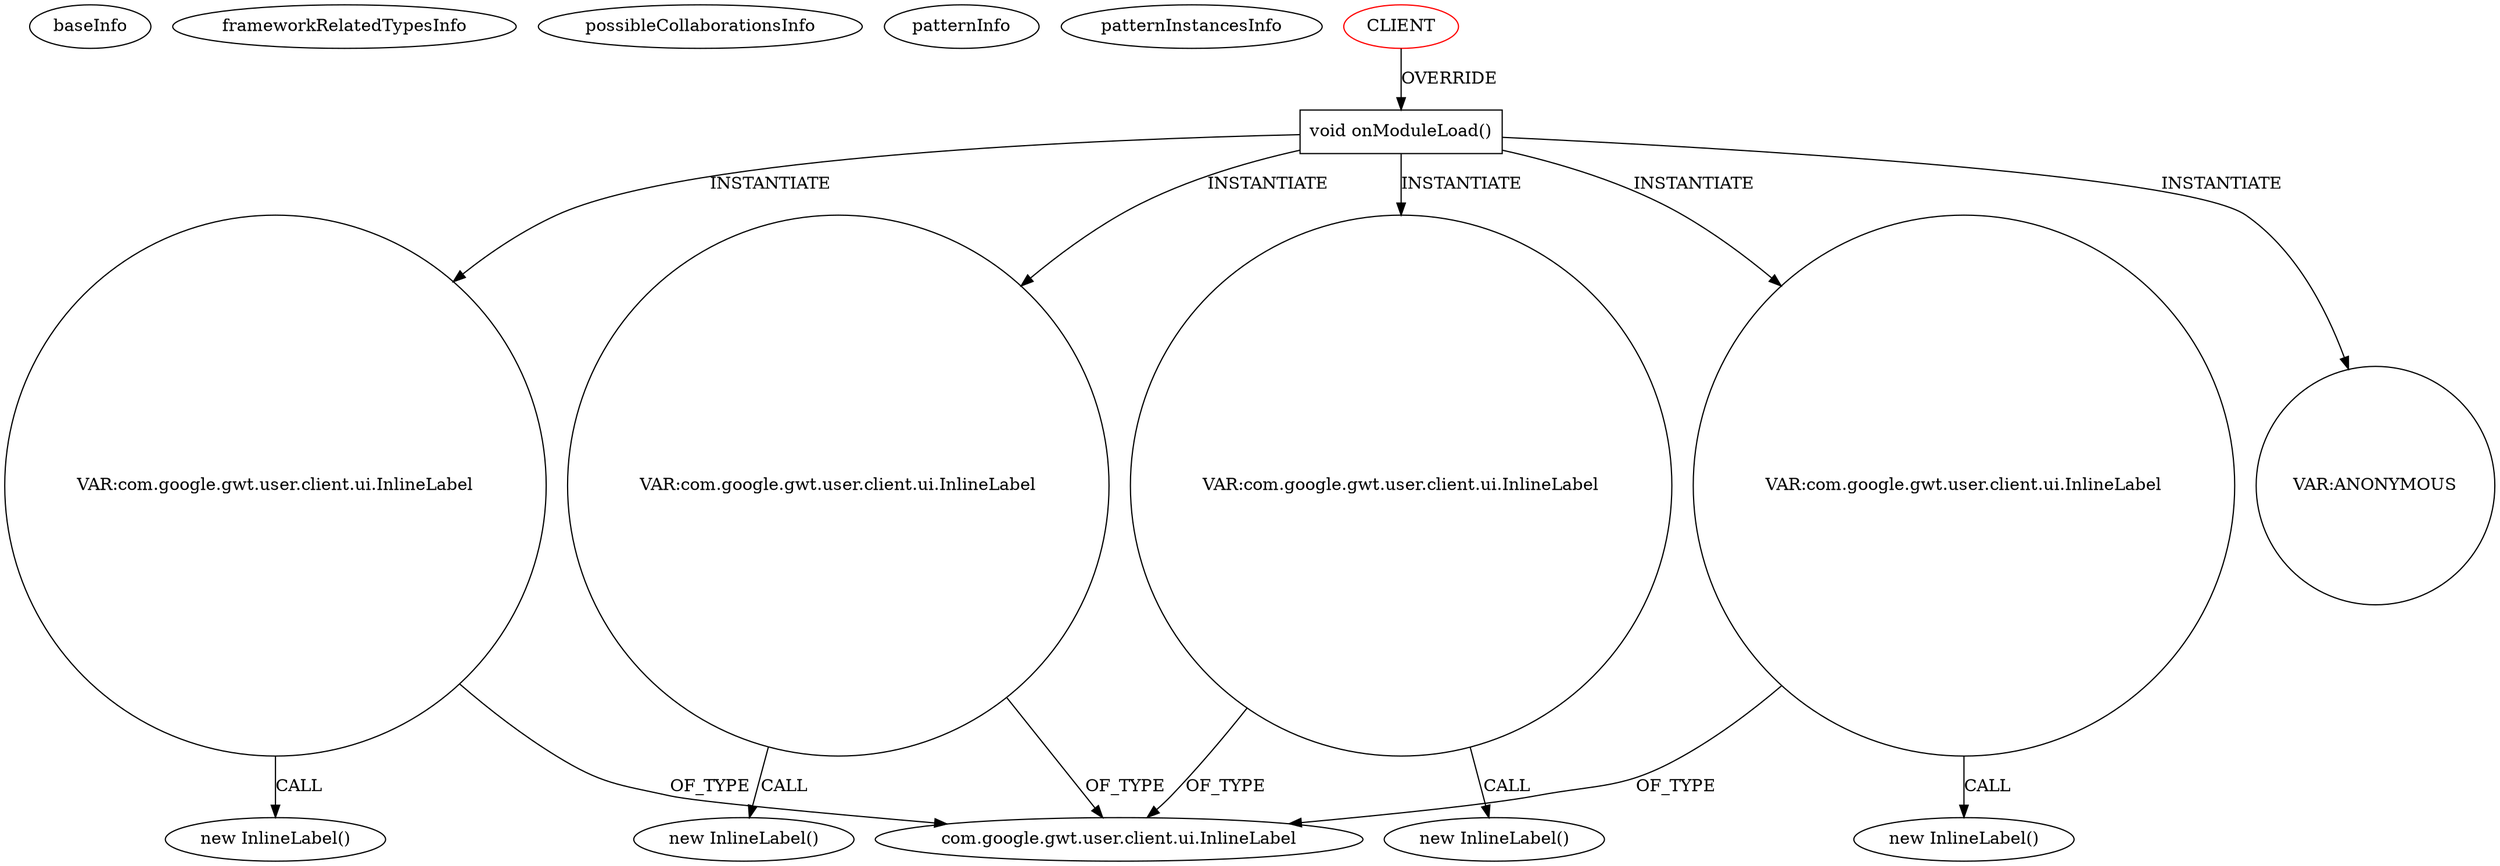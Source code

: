 digraph {
baseInfo[graphId=1079,category="pattern",isAnonymous=false,possibleRelation=false]
frameworkRelatedTypesInfo[]
possibleCollaborationsInfo[]
patternInfo[frequency=2.0,patternRootClient=0]
patternInstancesInfo[0="ashtonthomas-gwt-fast-touch-press~/ashtonthomas-gwt-fast-touch-press/gwt-fast-touch-press-master/src/io/ashton/fastpress/client/Gwt_fast_press.java~Gwt_fast_press~744",1="nakaken0629-mezamashimailgwt~/nakaken0629-mezamashimailgwt/mezamashimailgwt-master/mezamashimailgwt/src/com/appspot/mezamashimailgwt/client/Mezamashimailgwt.java~Mezamashimailgwt~4116"]
22[label="new InlineLabel()",vertexType="CONSTRUCTOR_CALL",isFrameworkType=false]
23[label="VAR:com.google.gwt.user.client.ui.InlineLabel",vertexType="VARIABLE_EXPRESION",isFrameworkType=false,shape=circle]
24[label="com.google.gwt.user.client.ui.InlineLabel",vertexType="FRAMEWORK_CLASS_TYPE",isFrameworkType=false]
265[label="VAR:com.google.gwt.user.client.ui.InlineLabel",vertexType="VARIABLE_EXPRESION",isFrameworkType=false,shape=circle]
264[label="new InlineLabel()",vertexType="CONSTRUCTOR_CALL",isFrameworkType=false]
209[label="VAR:com.google.gwt.user.client.ui.InlineLabel",vertexType="VARIABLE_EXPRESION",isFrameworkType=false,shape=circle]
208[label="new InlineLabel()",vertexType="CONSTRUCTOR_CALL",isFrameworkType=false]
258[label="VAR:com.google.gwt.user.client.ui.InlineLabel",vertexType="VARIABLE_EXPRESION",isFrameworkType=false,shape=circle]
257[label="new InlineLabel()",vertexType="CONSTRUCTOR_CALL",isFrameworkType=false]
2[label="void onModuleLoad()",vertexType="OVERRIDING_METHOD_DECLARATION",isFrameworkType=false,shape=box]
0[label="CLIENT",vertexType="ROOT_CLIENT_CLASS_DECLARATION",isFrameworkType=false,color=red]
46[label="VAR:ANONYMOUS",vertexType="VARIABLE_EXPRESION",isFrameworkType=false,shape=circle]
265->264[label="CALL"]
23->22[label="CALL"]
0->2[label="OVERRIDE"]
209->24[label="OF_TYPE"]
2->265[label="INSTANTIATE"]
258->257[label="CALL"]
2->209[label="INSTANTIATE"]
209->208[label="CALL"]
258->24[label="OF_TYPE"]
2->23[label="INSTANTIATE"]
265->24[label="OF_TYPE"]
2->258[label="INSTANTIATE"]
23->24[label="OF_TYPE"]
2->46[label="INSTANTIATE"]
}

